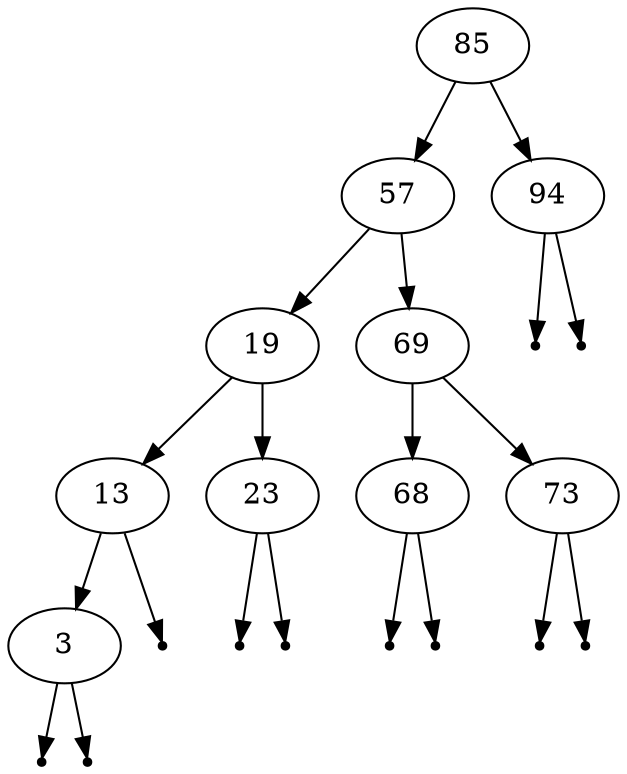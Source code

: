 digraph G {
	graph [ordering="out"];
	"85" -> "57"
	"85" -> "94"
	"57" -> "19"
	"57" -> "69"
	"19" -> "13"
	"19" -> "23"
	"13" -> "3"
	null0 [shape="point"]
	"13" -> null0
	null1 [shape="point"]
	"3" -> null1
	null2 [shape="point"]
	"3" -> null2
	null3 [shape="point"]
	"23" -> null3
	null4 [shape="point"]
	"23" -> null4
	"69" -> "68"
	"69" -> "73"
	null5 [shape="point"]
	"68" -> null5
	null6 [shape="point"]
	"68" -> null6
	null7 [shape="point"]
	"73" -> null7
	null8 [shape="point"]
	"73" -> null8
	null9 [shape="point"]
	"94" -> null9
	null10 [shape="point"]
	"94" -> null10
}